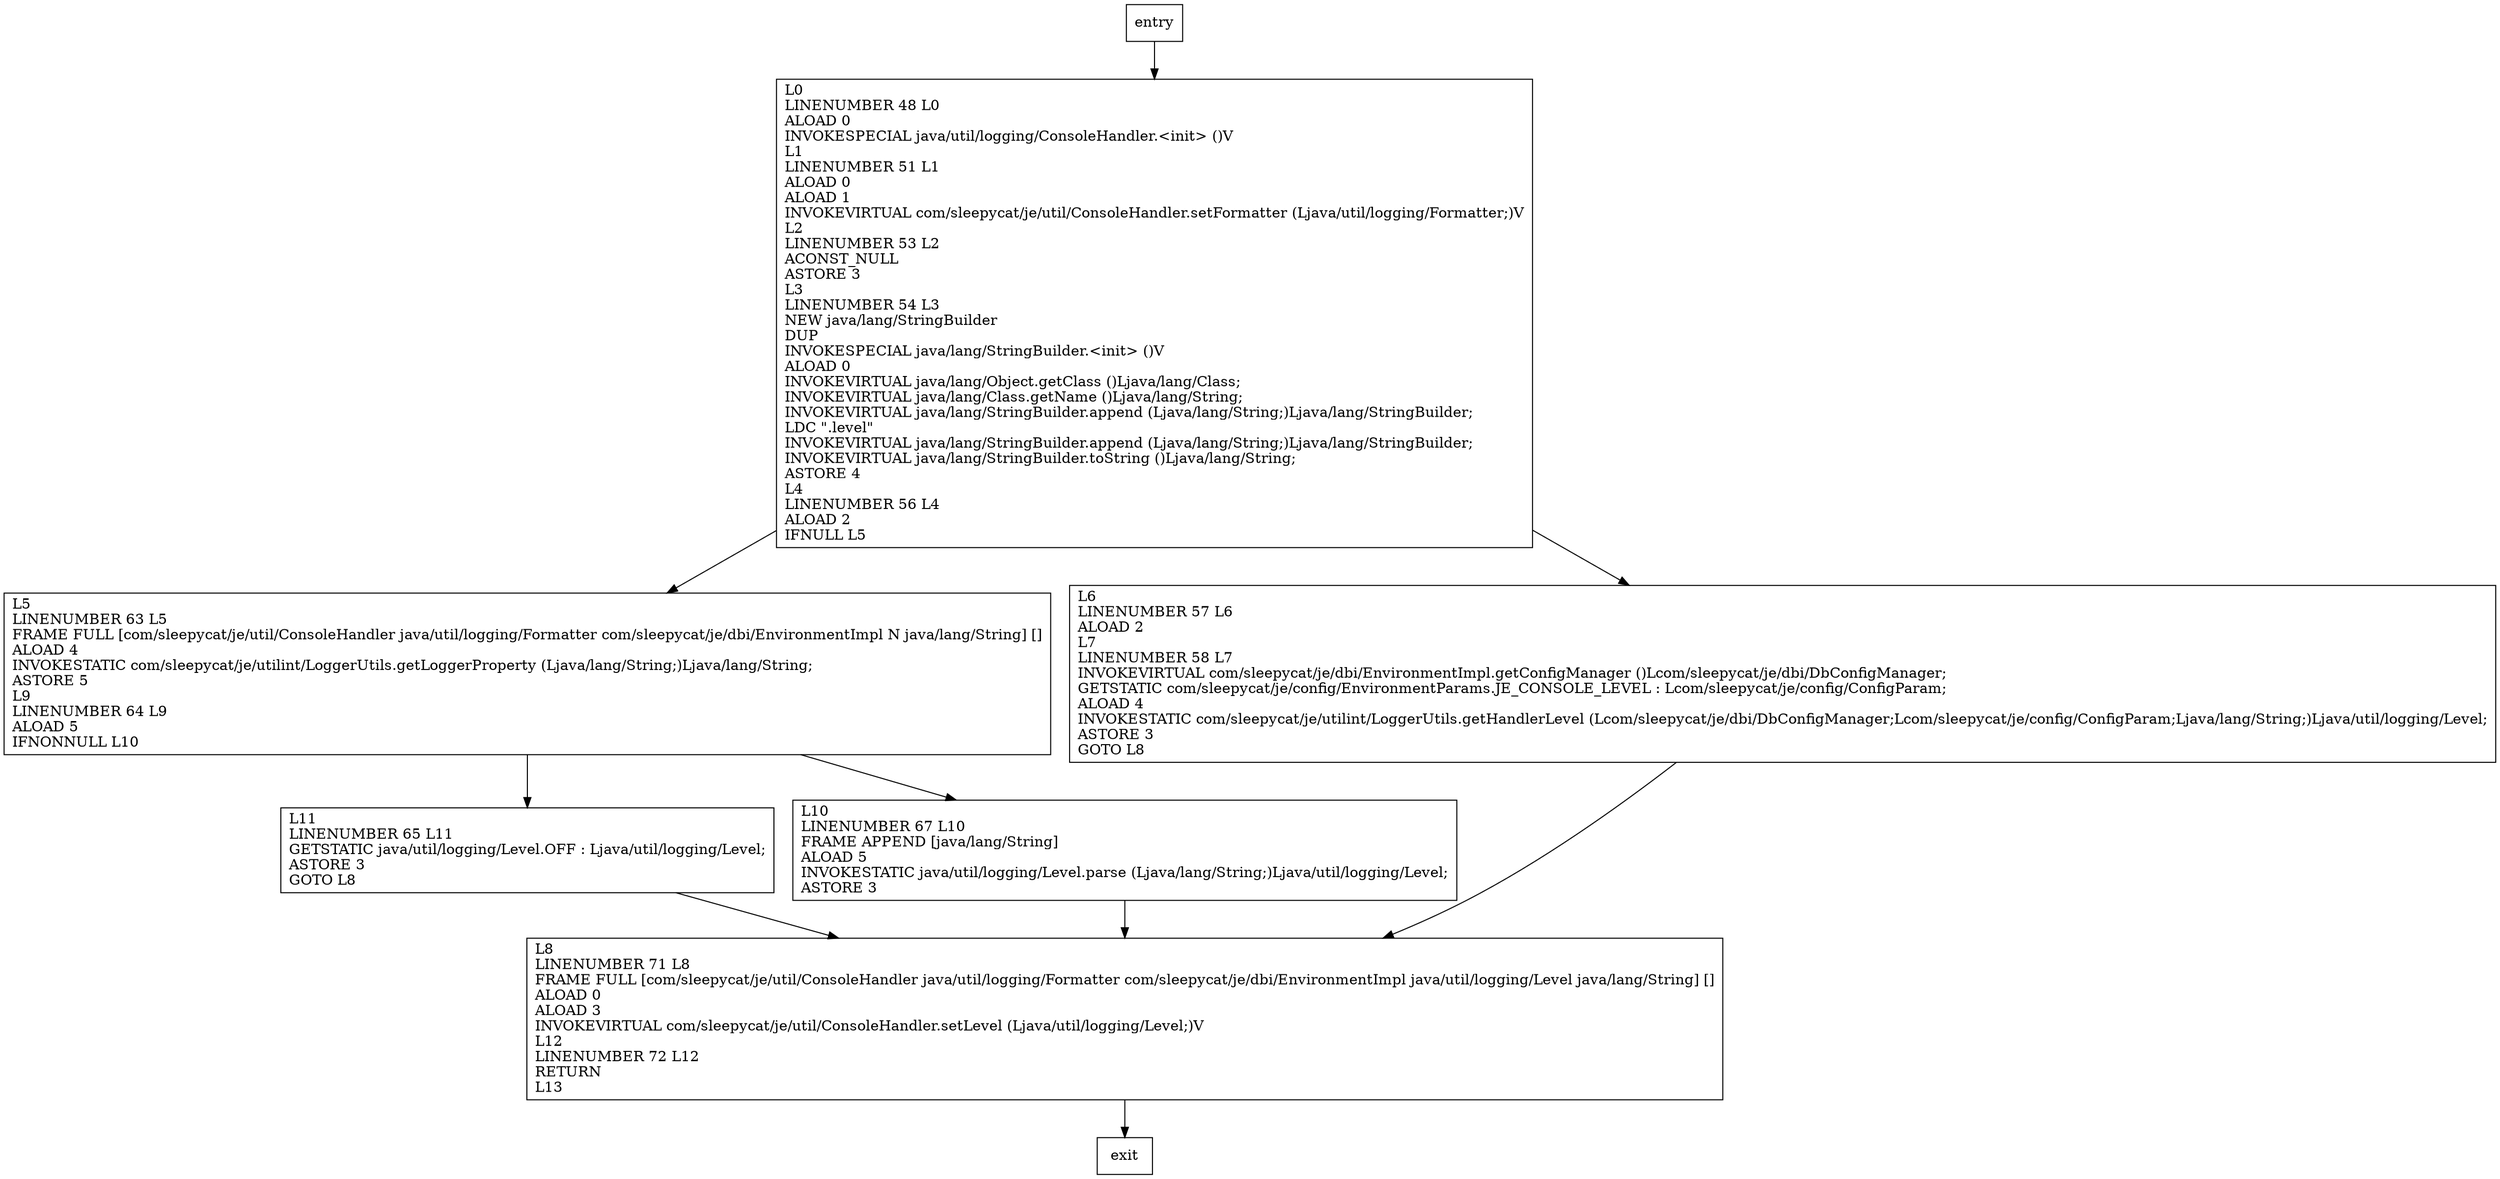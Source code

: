 digraph <init> {
node [shape=record];
346079558 [label="L11\lLINENUMBER 65 L11\lGETSTATIC java/util/logging/Level.OFF : Ljava/util/logging/Level;\lASTORE 3\lGOTO L8\l"];
57851205 [label="L0\lLINENUMBER 48 L0\lALOAD 0\lINVOKESPECIAL java/util/logging/ConsoleHandler.\<init\> ()V\lL1\lLINENUMBER 51 L1\lALOAD 0\lALOAD 1\lINVOKEVIRTUAL com/sleepycat/je/util/ConsoleHandler.setFormatter (Ljava/util/logging/Formatter;)V\lL2\lLINENUMBER 53 L2\lACONST_NULL\lASTORE 3\lL3\lLINENUMBER 54 L3\lNEW java/lang/StringBuilder\lDUP\lINVOKESPECIAL java/lang/StringBuilder.\<init\> ()V\lALOAD 0\lINVOKEVIRTUAL java/lang/Object.getClass ()Ljava/lang/Class;\lINVOKEVIRTUAL java/lang/Class.getName ()Ljava/lang/String;\lINVOKEVIRTUAL java/lang/StringBuilder.append (Ljava/lang/String;)Ljava/lang/StringBuilder;\lLDC \".level\"\lINVOKEVIRTUAL java/lang/StringBuilder.append (Ljava/lang/String;)Ljava/lang/StringBuilder;\lINVOKEVIRTUAL java/lang/StringBuilder.toString ()Ljava/lang/String;\lASTORE 4\lL4\lLINENUMBER 56 L4\lALOAD 2\lIFNULL L5\l"];
97988432 [label="L5\lLINENUMBER 63 L5\lFRAME FULL [com/sleepycat/je/util/ConsoleHandler java/util/logging/Formatter com/sleepycat/je/dbi/EnvironmentImpl N java/lang/String] []\lALOAD 4\lINVOKESTATIC com/sleepycat/je/utilint/LoggerUtils.getLoggerProperty (Ljava/lang/String;)Ljava/lang/String;\lASTORE 5\lL9\lLINENUMBER 64 L9\lALOAD 5\lIFNONNULL L10\l"];
679444712 [label="L8\lLINENUMBER 71 L8\lFRAME FULL [com/sleepycat/je/util/ConsoleHandler java/util/logging/Formatter com/sleepycat/je/dbi/EnvironmentImpl java/util/logging/Level java/lang/String] []\lALOAD 0\lALOAD 3\lINVOKEVIRTUAL com/sleepycat/je/util/ConsoleHandler.setLevel (Ljava/util/logging/Level;)V\lL12\lLINENUMBER 72 L12\lRETURN\lL13\l"];
358081946 [label="L6\lLINENUMBER 57 L6\lALOAD 2\lL7\lLINENUMBER 58 L7\lINVOKEVIRTUAL com/sleepycat/je/dbi/EnvironmentImpl.getConfigManager ()Lcom/sleepycat/je/dbi/DbConfigManager;\lGETSTATIC com/sleepycat/je/config/EnvironmentParams.JE_CONSOLE_LEVEL : Lcom/sleepycat/je/config/ConfigParam;\lALOAD 4\lINVOKESTATIC com/sleepycat/je/utilint/LoggerUtils.getHandlerLevel (Lcom/sleepycat/je/dbi/DbConfigManager;Lcom/sleepycat/je/config/ConfigParam;Ljava/lang/String;)Ljava/util/logging/Level;\lASTORE 3\lGOTO L8\l"];
1056020535 [label="L10\lLINENUMBER 67 L10\lFRAME APPEND [java/lang/String]\lALOAD 5\lINVOKESTATIC java/util/logging/Level.parse (Ljava/lang/String;)Ljava/util/logging/Level;\lASTORE 3\l"];
entry;
exit;
entry -> 57851205
346079558 -> 679444712
57851205 -> 97988432
57851205 -> 358081946
97988432 -> 346079558
97988432 -> 1056020535
679444712 -> exit
358081946 -> 679444712
1056020535 -> 679444712
}
